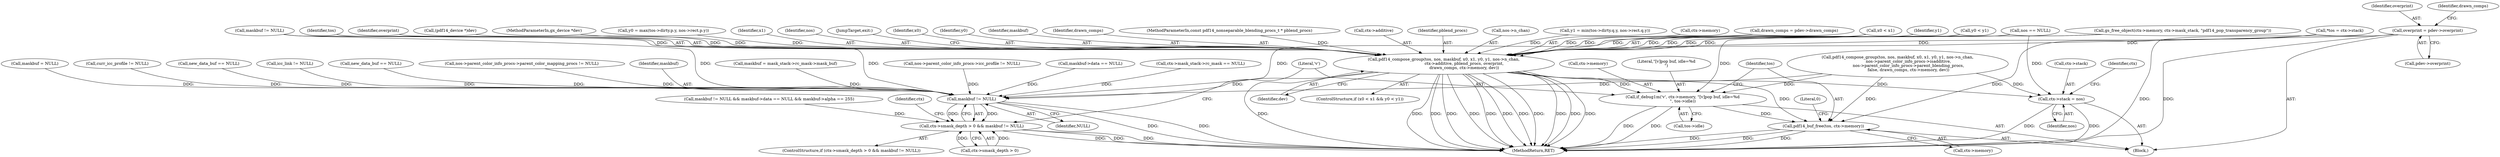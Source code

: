 digraph "0_ghostscript_d621292fb2c8157d9899dcd83fd04dd250e30fe4@pointer" {
"1000188" [label="(Call,overprint = pdev->overprint)"];
"1000883" [label="(Call,pdf14_compose_group(tos, nos, maskbuf, x0, x1, y0, y1, nos->n_chan,\n                                ctx->additive, pblend_procs, overprint,\n                                drawn_comps, ctx->memory, dev))"];
"1000905" [label="(Call,ctx->stack = nos)"];
"1000917" [label="(Call,maskbuf != NULL)"];
"1000911" [label="(Call,ctx->smask_depth > 0 && maskbuf != NULL)"];
"1000926" [label="(Call,if_debug1m('v', ctx->memory, \"[v]pop buf, idle=%d\n\", tos->idle))"];
"1000935" [label="(Call,pdf14_buf_free(tos, ctx->memory))"];
"1000919" [label="(Identifier,NULL)"];
"1000139" [label="(MethodParameterIn,const pdf14_nonseparable_blending_procs_t * pblend_procs)"];
"1000509" [label="(Call,nos->parent_color_info_procs->icc_profile != NULL)"];
"1000387" [label="(Call,maskbuf->data == NULL)"];
"1000188" [label="(Call,overprint = pdev->overprint)"];
"1000894" [label="(Call,ctx->additive)"];
"1000382" [label="(Call,maskbuf != NULL && maskbuf->data == NULL && maskbuf->alpha == 255)"];
"1000846" [label="(Call,pdf14_compose_group(tos, nos, maskbuf, x0, x1, y0, y1, nos->n_chan,\n                 nos->parent_color_info_procs->isadditive,\n                 nos->parent_color_info_procs->parent_blending_procs,\n                 false, drawn_comps, ctx->memory, dev))"];
"1000897" [label="(Identifier,pblend_procs)"];
"1000891" [label="(Call,nos->n_chan)"];
"1000923" [label="(Identifier,ctx)"];
"1000942" [label="(MethodReturn,RET)"];
"1000903" [label="(Identifier,dev)"];
"1000345" [label="(Call,ctx->mask_stack->rc_mask == NULL)"];
"1000936" [label="(Identifier,tos)"];
"1000281" [label="(Call,y1 = min(tos->dirty.q.y, nos->rect.q.y))"];
"1000232" [label="(Call,maskbuf = NULL)"];
"1000143" [label="(Block,)"];
"1000900" [label="(Call,ctx->memory)"];
"1000194" [label="(Call,drawn_comps = pdev->drawn_comps)"];
"1000911" [label="(Call,ctx->smask_depth > 0 && maskbuf != NULL)"];
"1000877" [label="(Call,x0 < x1)"];
"1000890" [label="(Identifier,y1)"];
"1000941" [label="(Literal,0)"];
"1000883" [label="(Call,pdf14_compose_group(tos, nos, maskbuf, x0, x1, y0, y1, nos->n_chan,\n                                ctx->additive, pblend_procs, overprint,\n                                drawn_comps, ctx->memory, dev))"];
"1000880" [label="(Call,y0 < y1)"];
"1000189" [label="(Identifier,overprint)"];
"1000190" [label="(Call,pdev->overprint)"];
"1000884" [label="(Identifier,tos)"];
"1000898" [label="(Identifier,overprint)"];
"1000353" [label="(Call,gs_free_object(ctx->memory, ctx->mask_stack, \"pdf14_pop_transparency_group\"))"];
"1000875" [label="(ControlStructure,if (x0 < x1 && y0 < y1))"];
"1000184" [label="(Call,(pdf14_device *)dev)"];
"1000142" [label="(MethodParameterIn,gx_device *dev)"];
"1000751" [label="(Call,new_data_buf == NULL)"];
"1000474" [label="(Call,nos->parent_color_info_procs->parent_color_mapping_procs != NULL)"];
"1000909" [label="(Identifier,nos)"];
"1000918" [label="(Identifier,maskbuf)"];
"1000264" [label="(Call,y0 = max(tos->dirty.p.y, nos->rect.p.y))"];
"1000935" [label="(Call,pdf14_buf_free(tos, ctx->memory))"];
"1000245" [label="(Call,nos == NULL)"];
"1000888" [label="(Identifier,x1)"];
"1000237" [label="(Call,maskbuf = mask_stack->rc_mask->mask_buf)"];
"1000885" [label="(Identifier,nos)"];
"1000917" [label="(Call,maskbuf != NULL)"];
"1000927" [label="(Literal,'v')"];
"1000931" [label="(Literal,\"[v]pop buf, idle=%d\n\")"];
"1000937" [label="(Call,ctx->memory)"];
"1000905" [label="(Call,ctx->stack = nos)"];
"1000904" [label="(JumpTarget,exit:)"];
"1000195" [label="(Identifier,drawn_comps)"];
"1000383" [label="(Call,maskbuf != NULL)"];
"1000932" [label="(Call,tos->idle)"];
"1000928" [label="(Call,ctx->memory)"];
"1000516" [label="(Call,curr_icc_profile != NULL)"];
"1000599" [label="(Call,new_data_buf == NULL)"];
"1000145" [label="(Call,*tos = ctx->stack)"];
"1000910" [label="(ControlStructure,if (ctx->smask_depth > 0 && maskbuf != NULL))"];
"1000906" [label="(Call,ctx->stack)"];
"1000887" [label="(Identifier,x0)"];
"1000889" [label="(Identifier,y0)"];
"1000886" [label="(Identifier,maskbuf)"];
"1000912" [label="(Call,ctx->smask_depth > 0)"];
"1000899" [label="(Identifier,drawn_comps)"];
"1000568" [label="(Call,icc_link != NULL)"];
"1000926" [label="(Call,if_debug1m('v', ctx->memory, \"[v]pop buf, idle=%d\n\", tos->idle))"];
"1000914" [label="(Identifier,ctx)"];
"1000188" -> "1000143"  [label="AST: "];
"1000188" -> "1000190"  [label="CFG: "];
"1000189" -> "1000188"  [label="AST: "];
"1000190" -> "1000188"  [label="AST: "];
"1000195" -> "1000188"  [label="CFG: "];
"1000188" -> "1000942"  [label="DDG: "];
"1000188" -> "1000942"  [label="DDG: "];
"1000188" -> "1000883"  [label="DDG: "];
"1000883" -> "1000875"  [label="AST: "];
"1000883" -> "1000903"  [label="CFG: "];
"1000884" -> "1000883"  [label="AST: "];
"1000885" -> "1000883"  [label="AST: "];
"1000886" -> "1000883"  [label="AST: "];
"1000887" -> "1000883"  [label="AST: "];
"1000888" -> "1000883"  [label="AST: "];
"1000889" -> "1000883"  [label="AST: "];
"1000890" -> "1000883"  [label="AST: "];
"1000891" -> "1000883"  [label="AST: "];
"1000894" -> "1000883"  [label="AST: "];
"1000897" -> "1000883"  [label="AST: "];
"1000898" -> "1000883"  [label="AST: "];
"1000899" -> "1000883"  [label="AST: "];
"1000900" -> "1000883"  [label="AST: "];
"1000903" -> "1000883"  [label="AST: "];
"1000904" -> "1000883"  [label="CFG: "];
"1000883" -> "1000942"  [label="DDG: "];
"1000883" -> "1000942"  [label="DDG: "];
"1000883" -> "1000942"  [label="DDG: "];
"1000883" -> "1000942"  [label="DDG: "];
"1000883" -> "1000942"  [label="DDG: "];
"1000883" -> "1000942"  [label="DDG: "];
"1000883" -> "1000942"  [label="DDG: "];
"1000883" -> "1000942"  [label="DDG: "];
"1000883" -> "1000942"  [label="DDG: "];
"1000883" -> "1000942"  [label="DDG: "];
"1000883" -> "1000942"  [label="DDG: "];
"1000883" -> "1000942"  [label="DDG: "];
"1000145" -> "1000883"  [label="DDG: "];
"1000245" -> "1000883"  [label="DDG: "];
"1000383" -> "1000883"  [label="DDG: "];
"1000877" -> "1000883"  [label="DDG: "];
"1000877" -> "1000883"  [label="DDG: "];
"1000880" -> "1000883"  [label="DDG: "];
"1000880" -> "1000883"  [label="DDG: "];
"1000264" -> "1000883"  [label="DDG: "];
"1000281" -> "1000883"  [label="DDG: "];
"1000139" -> "1000883"  [label="DDG: "];
"1000194" -> "1000883"  [label="DDG: "];
"1000353" -> "1000883"  [label="DDG: "];
"1000184" -> "1000883"  [label="DDG: "];
"1000142" -> "1000883"  [label="DDG: "];
"1000883" -> "1000905"  [label="DDG: "];
"1000883" -> "1000917"  [label="DDG: "];
"1000883" -> "1000926"  [label="DDG: "];
"1000883" -> "1000935"  [label="DDG: "];
"1000905" -> "1000143"  [label="AST: "];
"1000905" -> "1000909"  [label="CFG: "];
"1000906" -> "1000905"  [label="AST: "];
"1000909" -> "1000905"  [label="AST: "];
"1000914" -> "1000905"  [label="CFG: "];
"1000905" -> "1000942"  [label="DDG: "];
"1000905" -> "1000942"  [label="DDG: "];
"1000846" -> "1000905"  [label="DDG: "];
"1000245" -> "1000905"  [label="DDG: "];
"1000917" -> "1000911"  [label="AST: "];
"1000917" -> "1000919"  [label="CFG: "];
"1000918" -> "1000917"  [label="AST: "];
"1000919" -> "1000917"  [label="AST: "];
"1000911" -> "1000917"  [label="CFG: "];
"1000917" -> "1000942"  [label="DDG: "];
"1000917" -> "1000942"  [label="DDG: "];
"1000917" -> "1000911"  [label="DDG: "];
"1000917" -> "1000911"  [label="DDG: "];
"1000846" -> "1000917"  [label="DDG: "];
"1000232" -> "1000917"  [label="DDG: "];
"1000383" -> "1000917"  [label="DDG: "];
"1000383" -> "1000917"  [label="DDG: "];
"1000237" -> "1000917"  [label="DDG: "];
"1000751" -> "1000917"  [label="DDG: "];
"1000474" -> "1000917"  [label="DDG: "];
"1000568" -> "1000917"  [label="DDG: "];
"1000387" -> "1000917"  [label="DDG: "];
"1000509" -> "1000917"  [label="DDG: "];
"1000516" -> "1000917"  [label="DDG: "];
"1000599" -> "1000917"  [label="DDG: "];
"1000245" -> "1000917"  [label="DDG: "];
"1000345" -> "1000917"  [label="DDG: "];
"1000911" -> "1000910"  [label="AST: "];
"1000911" -> "1000912"  [label="CFG: "];
"1000912" -> "1000911"  [label="AST: "];
"1000923" -> "1000911"  [label="CFG: "];
"1000927" -> "1000911"  [label="CFG: "];
"1000911" -> "1000942"  [label="DDG: "];
"1000911" -> "1000942"  [label="DDG: "];
"1000911" -> "1000942"  [label="DDG: "];
"1000912" -> "1000911"  [label="DDG: "];
"1000912" -> "1000911"  [label="DDG: "];
"1000382" -> "1000911"  [label="DDG: "];
"1000926" -> "1000143"  [label="AST: "];
"1000926" -> "1000932"  [label="CFG: "];
"1000927" -> "1000926"  [label="AST: "];
"1000928" -> "1000926"  [label="AST: "];
"1000931" -> "1000926"  [label="AST: "];
"1000932" -> "1000926"  [label="AST: "];
"1000936" -> "1000926"  [label="CFG: "];
"1000926" -> "1000942"  [label="DDG: "];
"1000926" -> "1000942"  [label="DDG: "];
"1000353" -> "1000926"  [label="DDG: "];
"1000846" -> "1000926"  [label="DDG: "];
"1000926" -> "1000935"  [label="DDG: "];
"1000935" -> "1000143"  [label="AST: "];
"1000935" -> "1000937"  [label="CFG: "];
"1000936" -> "1000935"  [label="AST: "];
"1000937" -> "1000935"  [label="AST: "];
"1000941" -> "1000935"  [label="CFG: "];
"1000935" -> "1000942"  [label="DDG: "];
"1000935" -> "1000942"  [label="DDG: "];
"1000935" -> "1000942"  [label="DDG: "];
"1000145" -> "1000935"  [label="DDG: "];
"1000846" -> "1000935"  [label="DDG: "];
}
